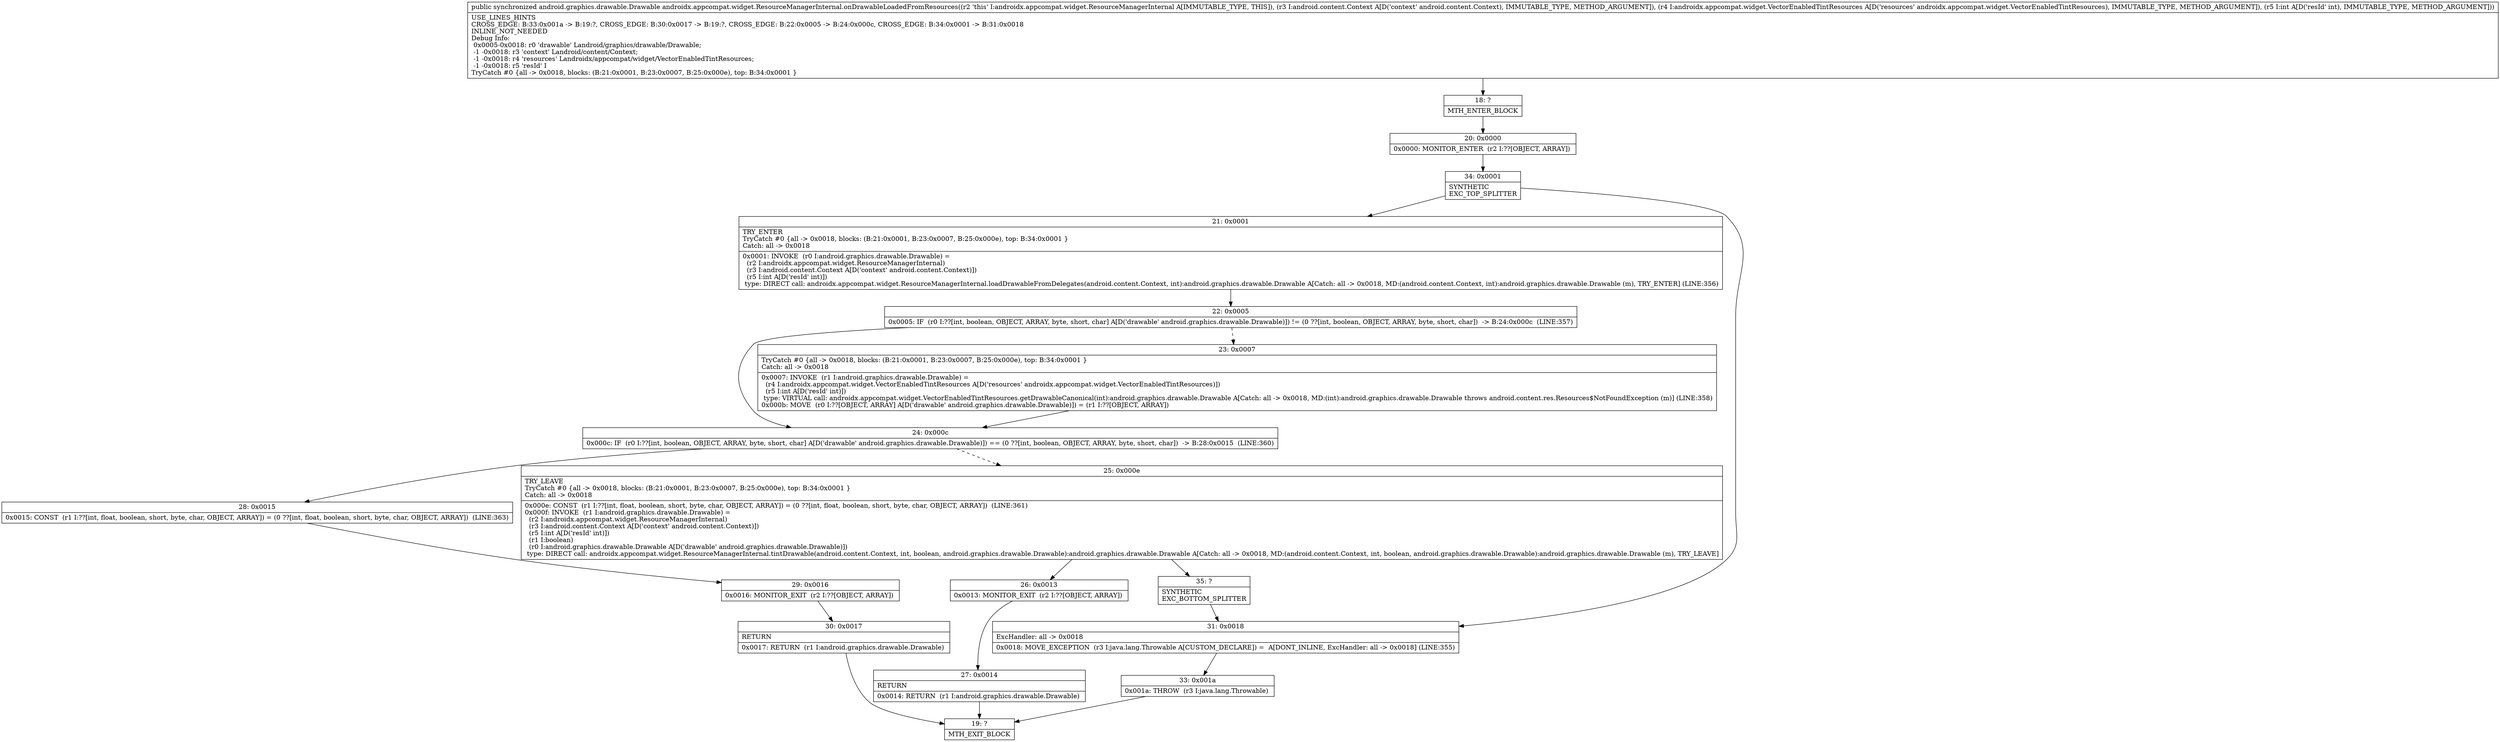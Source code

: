 digraph "CFG forandroidx.appcompat.widget.ResourceManagerInternal.onDrawableLoadedFromResources(Landroid\/content\/Context;Landroidx\/appcompat\/widget\/VectorEnabledTintResources;I)Landroid\/graphics\/drawable\/Drawable;" {
Node_18 [shape=record,label="{18\:\ ?|MTH_ENTER_BLOCK\l}"];
Node_20 [shape=record,label="{20\:\ 0x0000|0x0000: MONITOR_ENTER  (r2 I:??[OBJECT, ARRAY]) \l}"];
Node_34 [shape=record,label="{34\:\ 0x0001|SYNTHETIC\lEXC_TOP_SPLITTER\l}"];
Node_21 [shape=record,label="{21\:\ 0x0001|TRY_ENTER\lTryCatch #0 \{all \-\> 0x0018, blocks: (B:21:0x0001, B:23:0x0007, B:25:0x000e), top: B:34:0x0001 \}\lCatch: all \-\> 0x0018\l|0x0001: INVOKE  (r0 I:android.graphics.drawable.Drawable) = \l  (r2 I:androidx.appcompat.widget.ResourceManagerInternal)\l  (r3 I:android.content.Context A[D('context' android.content.Context)])\l  (r5 I:int A[D('resId' int)])\l type: DIRECT call: androidx.appcompat.widget.ResourceManagerInternal.loadDrawableFromDelegates(android.content.Context, int):android.graphics.drawable.Drawable A[Catch: all \-\> 0x0018, MD:(android.content.Context, int):android.graphics.drawable.Drawable (m), TRY_ENTER] (LINE:356)\l}"];
Node_22 [shape=record,label="{22\:\ 0x0005|0x0005: IF  (r0 I:??[int, boolean, OBJECT, ARRAY, byte, short, char] A[D('drawable' android.graphics.drawable.Drawable)]) != (0 ??[int, boolean, OBJECT, ARRAY, byte, short, char])  \-\> B:24:0x000c  (LINE:357)\l}"];
Node_23 [shape=record,label="{23\:\ 0x0007|TryCatch #0 \{all \-\> 0x0018, blocks: (B:21:0x0001, B:23:0x0007, B:25:0x000e), top: B:34:0x0001 \}\lCatch: all \-\> 0x0018\l|0x0007: INVOKE  (r1 I:android.graphics.drawable.Drawable) = \l  (r4 I:androidx.appcompat.widget.VectorEnabledTintResources A[D('resources' androidx.appcompat.widget.VectorEnabledTintResources)])\l  (r5 I:int A[D('resId' int)])\l type: VIRTUAL call: androidx.appcompat.widget.VectorEnabledTintResources.getDrawableCanonical(int):android.graphics.drawable.Drawable A[Catch: all \-\> 0x0018, MD:(int):android.graphics.drawable.Drawable throws android.content.res.Resources$NotFoundException (m)] (LINE:358)\l0x000b: MOVE  (r0 I:??[OBJECT, ARRAY] A[D('drawable' android.graphics.drawable.Drawable)]) = (r1 I:??[OBJECT, ARRAY]) \l}"];
Node_24 [shape=record,label="{24\:\ 0x000c|0x000c: IF  (r0 I:??[int, boolean, OBJECT, ARRAY, byte, short, char] A[D('drawable' android.graphics.drawable.Drawable)]) == (0 ??[int, boolean, OBJECT, ARRAY, byte, short, char])  \-\> B:28:0x0015  (LINE:360)\l}"];
Node_25 [shape=record,label="{25\:\ 0x000e|TRY_LEAVE\lTryCatch #0 \{all \-\> 0x0018, blocks: (B:21:0x0001, B:23:0x0007, B:25:0x000e), top: B:34:0x0001 \}\lCatch: all \-\> 0x0018\l|0x000e: CONST  (r1 I:??[int, float, boolean, short, byte, char, OBJECT, ARRAY]) = (0 ??[int, float, boolean, short, byte, char, OBJECT, ARRAY])  (LINE:361)\l0x000f: INVOKE  (r1 I:android.graphics.drawable.Drawable) = \l  (r2 I:androidx.appcompat.widget.ResourceManagerInternal)\l  (r3 I:android.content.Context A[D('context' android.content.Context)])\l  (r5 I:int A[D('resId' int)])\l  (r1 I:boolean)\l  (r0 I:android.graphics.drawable.Drawable A[D('drawable' android.graphics.drawable.Drawable)])\l type: DIRECT call: androidx.appcompat.widget.ResourceManagerInternal.tintDrawable(android.content.Context, int, boolean, android.graphics.drawable.Drawable):android.graphics.drawable.Drawable A[Catch: all \-\> 0x0018, MD:(android.content.Context, int, boolean, android.graphics.drawable.Drawable):android.graphics.drawable.Drawable (m), TRY_LEAVE]\l}"];
Node_26 [shape=record,label="{26\:\ 0x0013|0x0013: MONITOR_EXIT  (r2 I:??[OBJECT, ARRAY]) \l}"];
Node_27 [shape=record,label="{27\:\ 0x0014|RETURN\l|0x0014: RETURN  (r1 I:android.graphics.drawable.Drawable) \l}"];
Node_19 [shape=record,label="{19\:\ ?|MTH_EXIT_BLOCK\l}"];
Node_35 [shape=record,label="{35\:\ ?|SYNTHETIC\lEXC_BOTTOM_SPLITTER\l}"];
Node_28 [shape=record,label="{28\:\ 0x0015|0x0015: CONST  (r1 I:??[int, float, boolean, short, byte, char, OBJECT, ARRAY]) = (0 ??[int, float, boolean, short, byte, char, OBJECT, ARRAY])  (LINE:363)\l}"];
Node_29 [shape=record,label="{29\:\ 0x0016|0x0016: MONITOR_EXIT  (r2 I:??[OBJECT, ARRAY]) \l}"];
Node_30 [shape=record,label="{30\:\ 0x0017|RETURN\l|0x0017: RETURN  (r1 I:android.graphics.drawable.Drawable) \l}"];
Node_31 [shape=record,label="{31\:\ 0x0018|ExcHandler: all \-\> 0x0018\l|0x0018: MOVE_EXCEPTION  (r3 I:java.lang.Throwable A[CUSTOM_DECLARE]) =  A[DONT_INLINE, ExcHandler: all \-\> 0x0018] (LINE:355)\l}"];
Node_33 [shape=record,label="{33\:\ 0x001a|0x001a: THROW  (r3 I:java.lang.Throwable) \l}"];
MethodNode[shape=record,label="{public synchronized android.graphics.drawable.Drawable androidx.appcompat.widget.ResourceManagerInternal.onDrawableLoadedFromResources((r2 'this' I:androidx.appcompat.widget.ResourceManagerInternal A[IMMUTABLE_TYPE, THIS]), (r3 I:android.content.Context A[D('context' android.content.Context), IMMUTABLE_TYPE, METHOD_ARGUMENT]), (r4 I:androidx.appcompat.widget.VectorEnabledTintResources A[D('resources' androidx.appcompat.widget.VectorEnabledTintResources), IMMUTABLE_TYPE, METHOD_ARGUMENT]), (r5 I:int A[D('resId' int), IMMUTABLE_TYPE, METHOD_ARGUMENT]))  | USE_LINES_HINTS\lCROSS_EDGE: B:33:0x001a \-\> B:19:?, CROSS_EDGE: B:30:0x0017 \-\> B:19:?, CROSS_EDGE: B:22:0x0005 \-\> B:24:0x000c, CROSS_EDGE: B:34:0x0001 \-\> B:31:0x0018\lINLINE_NOT_NEEDED\lDebug Info:\l  0x0005\-0x0018: r0 'drawable' Landroid\/graphics\/drawable\/Drawable;\l  \-1 \-0x0018: r3 'context' Landroid\/content\/Context;\l  \-1 \-0x0018: r4 'resources' Landroidx\/appcompat\/widget\/VectorEnabledTintResources;\l  \-1 \-0x0018: r5 'resId' I\lTryCatch #0 \{all \-\> 0x0018, blocks: (B:21:0x0001, B:23:0x0007, B:25:0x000e), top: B:34:0x0001 \}\l}"];
MethodNode -> Node_18;Node_18 -> Node_20;
Node_20 -> Node_34;
Node_34 -> Node_21;
Node_34 -> Node_31;
Node_21 -> Node_22;
Node_22 -> Node_23[style=dashed];
Node_22 -> Node_24;
Node_23 -> Node_24;
Node_24 -> Node_25[style=dashed];
Node_24 -> Node_28;
Node_25 -> Node_26;
Node_25 -> Node_35;
Node_26 -> Node_27;
Node_27 -> Node_19;
Node_35 -> Node_31;
Node_28 -> Node_29;
Node_29 -> Node_30;
Node_30 -> Node_19;
Node_31 -> Node_33;
Node_33 -> Node_19;
}

